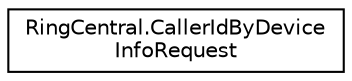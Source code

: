 digraph "Graphical Class Hierarchy"
{
 // LATEX_PDF_SIZE
  edge [fontname="Helvetica",fontsize="10",labelfontname="Helvetica",labelfontsize="10"];
  node [fontname="Helvetica",fontsize="10",shape=record];
  rankdir="LR";
  Node0 [label="RingCentral.CallerIdByDevice\lInfoRequest",height=0.2,width=0.4,color="black", fillcolor="white", style="filled",URL="$classRingCentral_1_1CallerIdByDeviceInfoRequest.html",tooltip=" "];
}
